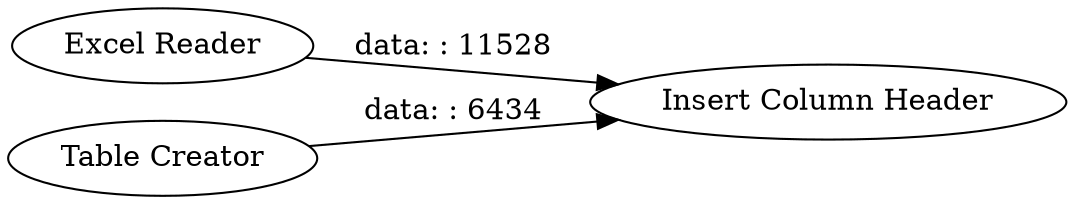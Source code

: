 digraph {
	"9006919457052915371_105" [label="Insert Column Header"]
	"9006919457052915371_77" [label="Excel Reader"]
	"9006919457052915371_101" [label="Table Creator"]
	"9006919457052915371_77" -> "9006919457052915371_105" [label="data: : 11528"]
	"9006919457052915371_101" -> "9006919457052915371_105" [label="data: : 6434"]
	rankdir=LR
}
